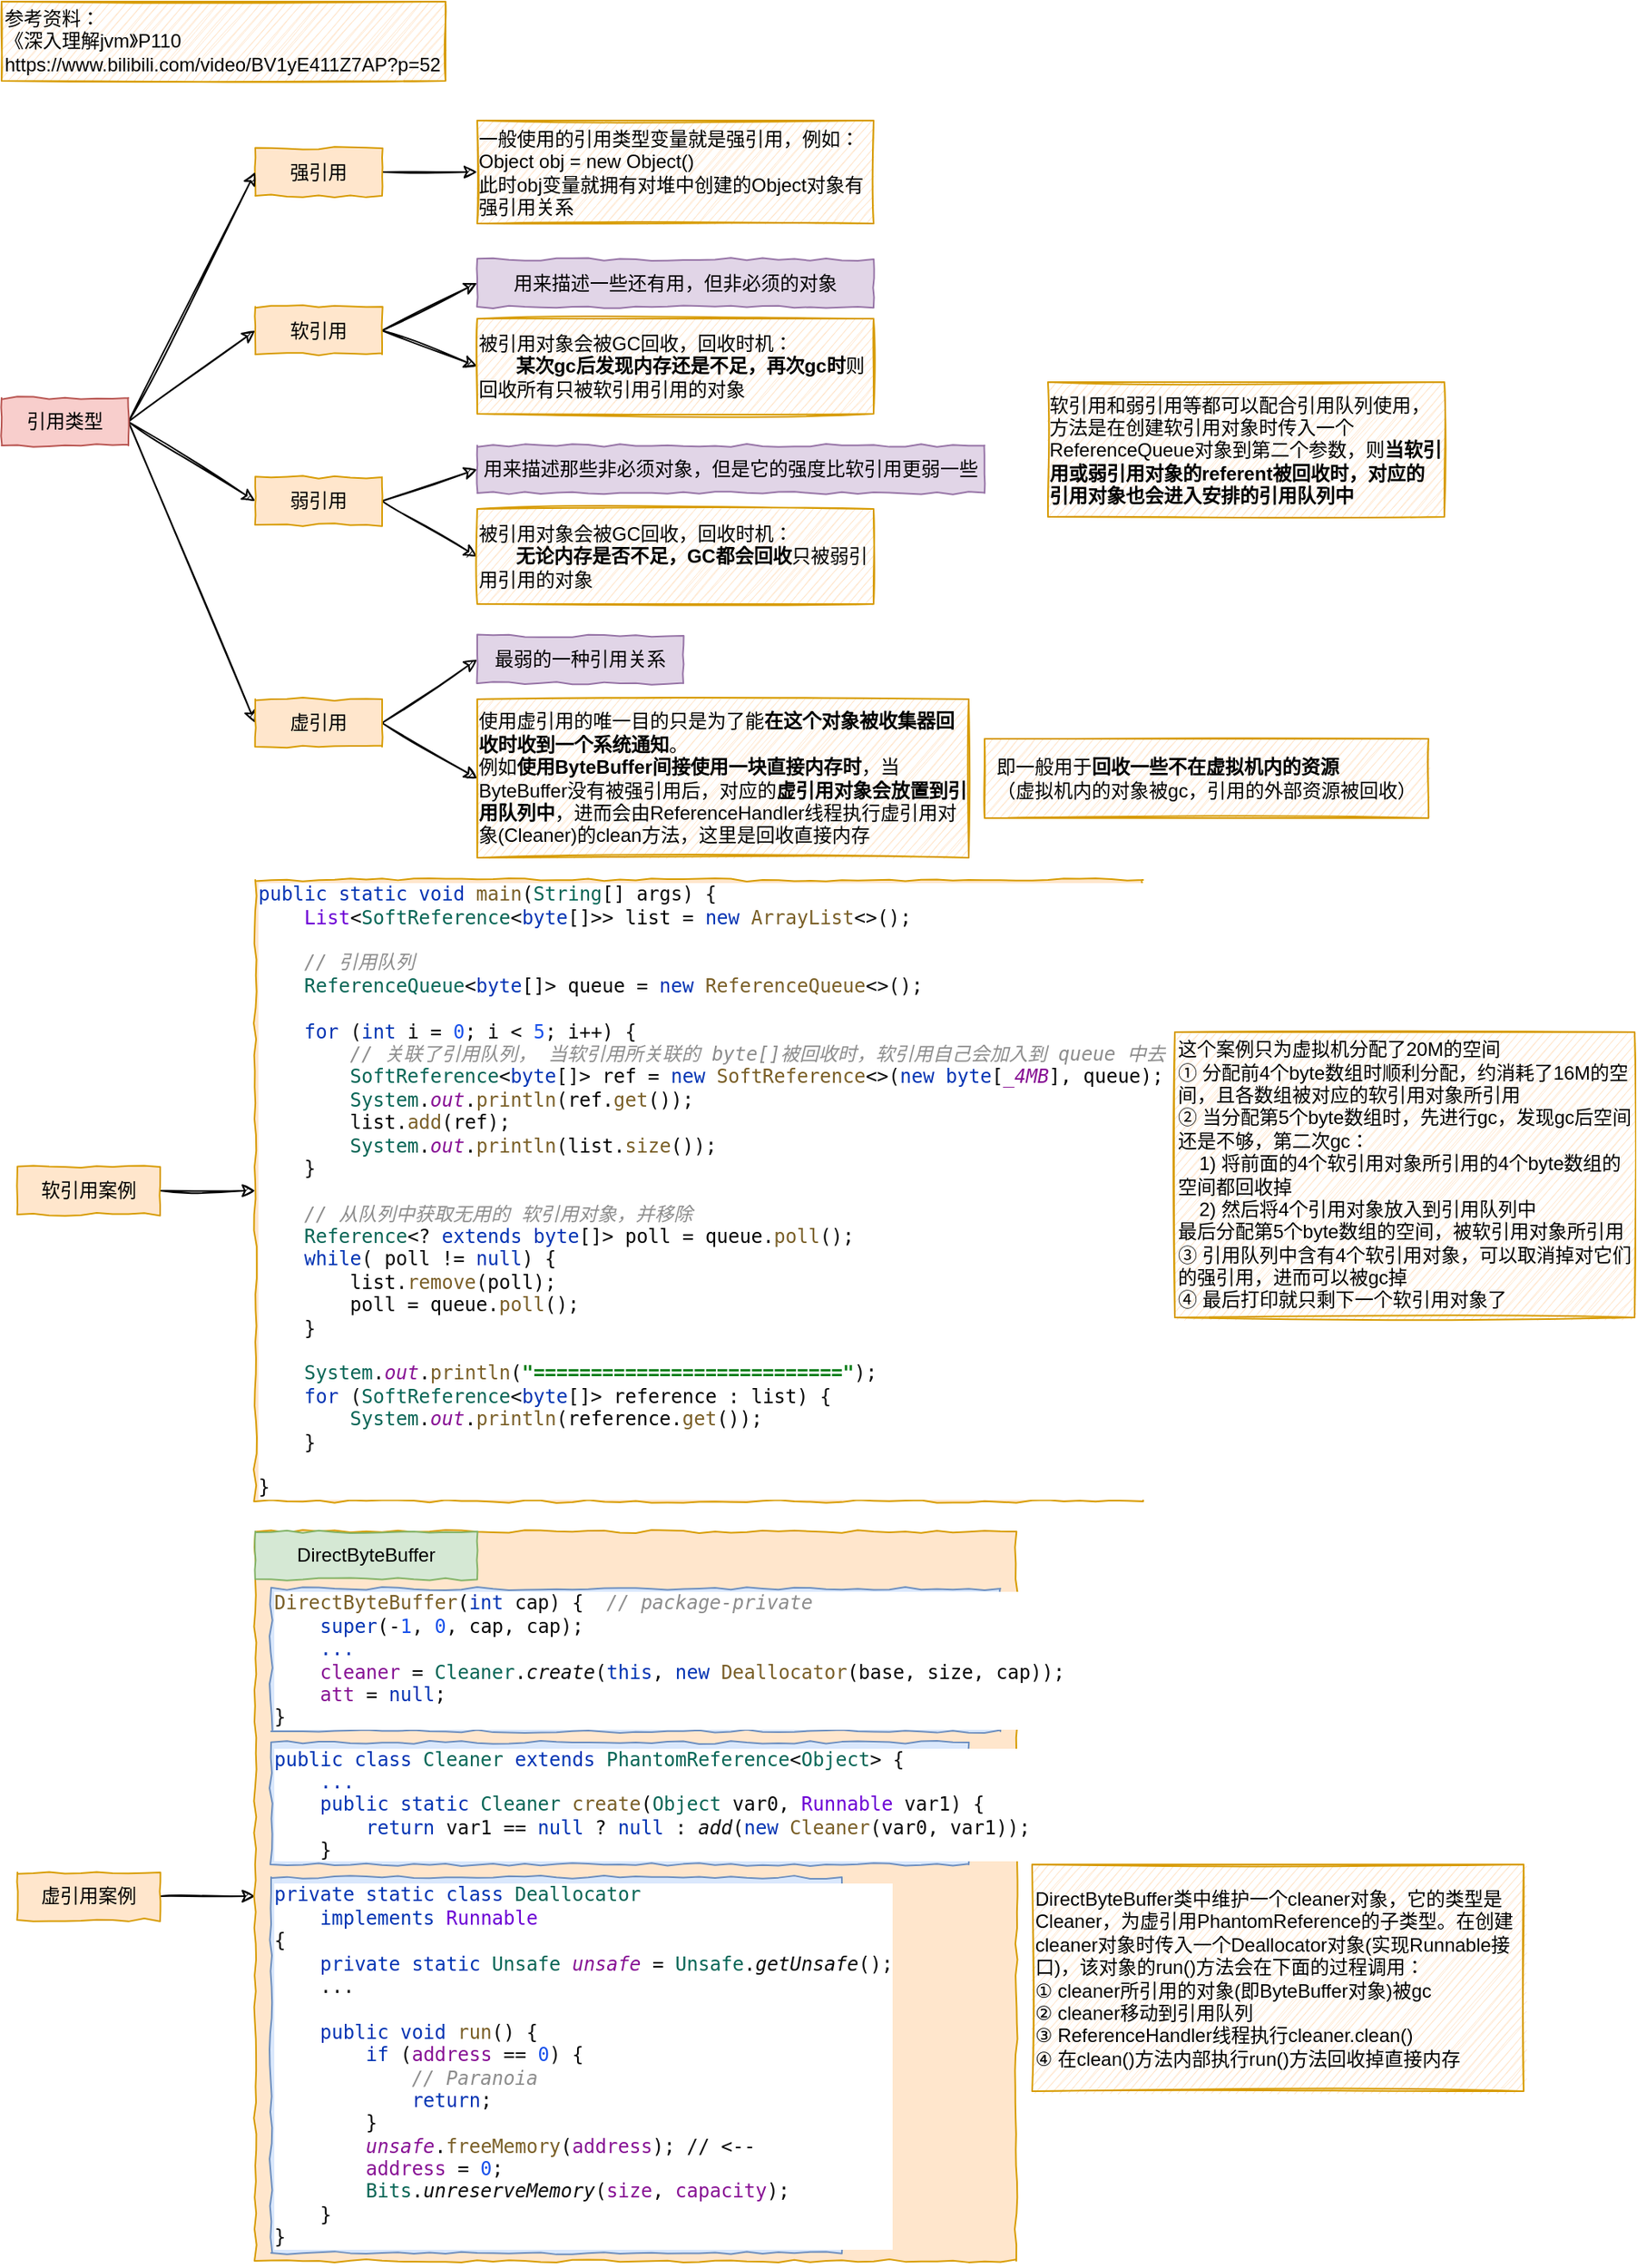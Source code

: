 <mxfile>
    <diagram id="hx34elsw-V2J5PnfQkFj" name="第 1 页">
        <mxGraphModel dx="964" dy="665" grid="1" gridSize="10" guides="1" tooltips="1" connect="1" arrows="1" fold="1" page="1" pageScale="1" pageWidth="827" pageHeight="1169" math="0" shadow="0">
            <root>
                <mxCell id="0"/>
                <mxCell id="1" parent="0"/>
                <mxCell id="4" style="edgeStyle=none;html=1;exitX=1;exitY=0.5;exitDx=0;exitDy=0;entryX=0;entryY=0.5;entryDx=0;entryDy=0;sketch=1;" parent="1" source="2" target="3" edge="1">
                    <mxGeometry relative="1" as="geometry"/>
                </mxCell>
                <mxCell id="2" value="强引用" style="rounded=0;whiteSpace=wrap;html=1;comic=1;fillColor=#ffe6cc;strokeColor=#d79b00;" parent="1" vertex="1">
                    <mxGeometry x="190" y="107.5" width="80" height="30" as="geometry"/>
                </mxCell>
                <mxCell id="3" value="&lt;div style=&quot;text-align: left&quot;&gt;&lt;span&gt;一般使用的引用类型变量就是强引用，例如：&lt;/span&gt;&lt;/div&gt;&lt;div style=&quot;text-align: left&quot;&gt;&lt;span&gt;Object obj = new Object()&lt;/span&gt;&lt;/div&gt;&lt;div style=&quot;text-align: left&quot;&gt;&lt;span&gt;此时obj变量就拥有对堆中创建的Object对象有强引用关系&lt;/span&gt;&lt;/div&gt;" style="rounded=0;whiteSpace=wrap;html=1;comic=1;fillColor=#ffe6cc;strokeColor=#d79b00;sketch=1;" parent="1" vertex="1">
                    <mxGeometry x="330" y="90" width="250" height="65" as="geometry"/>
                </mxCell>
                <mxCell id="6" style="edgeStyle=none;html=1;exitX=1;exitY=0.5;exitDx=0;exitDy=0;entryX=0;entryY=0.5;entryDx=0;entryDy=0;sketch=1;" parent="1" source="5" target="2" edge="1">
                    <mxGeometry relative="1" as="geometry"/>
                </mxCell>
                <mxCell id="14" style="edgeStyle=none;html=1;exitX=1;exitY=0.5;exitDx=0;exitDy=0;entryX=0;entryY=0.5;entryDx=0;entryDy=0;sketch=1;" parent="1" source="5" target="7" edge="1">
                    <mxGeometry relative="1" as="geometry"/>
                </mxCell>
                <mxCell id="15" style="edgeStyle=none;html=1;exitX=1;exitY=0.5;exitDx=0;exitDy=0;entryX=0;entryY=0.5;entryDx=0;entryDy=0;sketch=1;" parent="1" source="5" target="13" edge="1">
                    <mxGeometry relative="1" as="geometry"/>
                </mxCell>
                <mxCell id="21" style="edgeStyle=none;html=1;exitX=1;exitY=0.5;exitDx=0;exitDy=0;entryX=0;entryY=0.5;entryDx=0;entryDy=0;sketch=1;" parent="1" source="5" target="20" edge="1">
                    <mxGeometry relative="1" as="geometry"/>
                </mxCell>
                <mxCell id="5" value="引用类型" style="rounded=0;whiteSpace=wrap;html=1;comic=1;fillColor=#f8cecc;strokeColor=#b85450;" parent="1" vertex="1">
                    <mxGeometry x="30" y="265" width="80" height="30" as="geometry"/>
                </mxCell>
                <mxCell id="10" style="edgeStyle=none;html=1;exitX=1;exitY=0.5;exitDx=0;exitDy=0;entryX=0;entryY=0.5;entryDx=0;entryDy=0;sketch=1;" parent="1" source="7" target="9" edge="1">
                    <mxGeometry relative="1" as="geometry"/>
                </mxCell>
                <mxCell id="12" style="edgeStyle=none;html=1;exitX=1;exitY=0.5;exitDx=0;exitDy=0;entryX=0;entryY=0.5;entryDx=0;entryDy=0;sketch=1;" parent="1" source="7" target="11" edge="1">
                    <mxGeometry relative="1" as="geometry"/>
                </mxCell>
                <mxCell id="7" value="软引用" style="rounded=0;whiteSpace=wrap;html=1;comic=1;fillColor=#ffe6cc;strokeColor=#d79b00;" parent="1" vertex="1">
                    <mxGeometry x="190" y="207.5" width="80" height="30" as="geometry"/>
                </mxCell>
                <mxCell id="8" value="&lt;div&gt;参考资料：&lt;/div&gt;&lt;div&gt;《深入理解jvm》P110&lt;/div&gt;&lt;div&gt;https://www.bilibili.com/video/BV1yE411Z7AP?p=52&lt;br&gt;&lt;/div&gt;" style="rounded=0;whiteSpace=wrap;html=1;comic=1;fillColor=#ffe6cc;strokeColor=#d79b00;sketch=1;align=left;" parent="1" vertex="1">
                    <mxGeometry x="30" y="15" width="280" height="50" as="geometry"/>
                </mxCell>
                <mxCell id="9" value="&lt;div style=&quot;text-align: left&quot;&gt;被引用对象会被GC回收，回收时机：&lt;/div&gt;&lt;div style=&quot;text-align: left&quot;&gt;&amp;nbsp; &amp;nbsp; &amp;nbsp; &amp;nbsp;&lt;b&gt;某次gc后发现内存还是不足，再次gc时&lt;/b&gt;则回收所有只被软引用引用的对象&lt;/div&gt;" style="rounded=0;whiteSpace=wrap;html=1;comic=1;fillColor=#ffe6cc;strokeColor=#d79b00;sketch=1;" parent="1" vertex="1">
                    <mxGeometry x="330" y="215" width="250" height="60" as="geometry"/>
                </mxCell>
                <mxCell id="11" value="用来描述一些还有用，但非必须的对象" style="rounded=0;whiteSpace=wrap;html=1;comic=1;fillColor=#e1d5e7;strokeColor=#9673a6;" parent="1" vertex="1">
                    <mxGeometry x="330" y="177.5" width="250" height="30" as="geometry"/>
                </mxCell>
                <mxCell id="17" style="edgeStyle=none;html=1;exitX=1;exitY=0.5;exitDx=0;exitDy=0;entryX=0;entryY=0.5;entryDx=0;entryDy=0;sketch=1;" parent="1" source="13" target="16" edge="1">
                    <mxGeometry relative="1" as="geometry"/>
                </mxCell>
                <mxCell id="19" style="edgeStyle=none;html=1;exitX=1;exitY=0.5;exitDx=0;exitDy=0;entryX=0;entryY=0.5;entryDx=0;entryDy=0;sketch=1;" parent="1" source="13" target="18" edge="1">
                    <mxGeometry relative="1" as="geometry"/>
                </mxCell>
                <mxCell id="13" value="弱引用" style="rounded=0;whiteSpace=wrap;html=1;comic=1;fillColor=#ffe6cc;strokeColor=#d79b00;" parent="1" vertex="1">
                    <mxGeometry x="190" y="315" width="80" height="30" as="geometry"/>
                </mxCell>
                <mxCell id="16" value="用来描述那些非必须对象，但是它的强度比软引用更弱一些" style="rounded=0;whiteSpace=wrap;html=1;comic=1;fillColor=#e1d5e7;strokeColor=#9673a6;" parent="1" vertex="1">
                    <mxGeometry x="330" y="295" width="320" height="30" as="geometry"/>
                </mxCell>
                <mxCell id="18" value="&lt;div style=&quot;text-align: left&quot;&gt;被引用对象会被GC回收，回收时机：&lt;br&gt;&lt;/div&gt;&lt;div style=&quot;text-align: left&quot;&gt;&amp;nbsp; &amp;nbsp; &amp;nbsp; &amp;nbsp;&lt;b&gt;无论内存是否不足，GC都会回收&lt;/b&gt;只被弱引用引用的对象&lt;/div&gt;" style="rounded=0;whiteSpace=wrap;html=1;comic=1;fillColor=#ffe6cc;strokeColor=#d79b00;sketch=1;" parent="1" vertex="1">
                    <mxGeometry x="330" y="335" width="250" height="60" as="geometry"/>
                </mxCell>
                <mxCell id="24" style="edgeStyle=none;html=1;exitX=1;exitY=0.5;exitDx=0;exitDy=0;entryX=0;entryY=0.5;entryDx=0;entryDy=0;sketch=1;" parent="1" source="20" target="22" edge="1">
                    <mxGeometry relative="1" as="geometry"/>
                </mxCell>
                <mxCell id="25" style="edgeStyle=none;html=1;exitX=1;exitY=0.5;exitDx=0;exitDy=0;entryX=0;entryY=0.5;entryDx=0;entryDy=0;sketch=1;" parent="1" source="20" target="23" edge="1">
                    <mxGeometry relative="1" as="geometry"/>
                </mxCell>
                <mxCell id="20" value="虚引用" style="rounded=0;whiteSpace=wrap;html=1;comic=1;fillColor=#ffe6cc;strokeColor=#d79b00;" parent="1" vertex="1">
                    <mxGeometry x="190" y="455" width="80" height="30" as="geometry"/>
                </mxCell>
                <mxCell id="22" value="最弱的一种引用关系" style="rounded=0;whiteSpace=wrap;html=1;comic=1;fillColor=#e1d5e7;strokeColor=#9673a6;" parent="1" vertex="1">
                    <mxGeometry x="330" y="415" width="130" height="30" as="geometry"/>
                </mxCell>
                <mxCell id="23" value="&lt;div style=&quot;text-align: left&quot;&gt;使用虚引用的唯一目的只是为了能&lt;b&gt;在这个对象被收集器回收时收到一个系统通知&lt;/b&gt;。&lt;br&gt;&lt;/div&gt;&lt;div style=&quot;text-align: left&quot;&gt;例如&lt;b&gt;使用ByteBuffer间接使用一块直接内存时&lt;/b&gt;，当ByteBuffer没有被强引用后，对应的&lt;b&gt;虚引用对象会放置到引用队列中&lt;/b&gt;，进而会由ReferenceHandler线程执行虚引用对象(Cleaner)的clean方法，这里是回收直接内存&lt;/div&gt;" style="rounded=0;whiteSpace=wrap;html=1;comic=1;fillColor=#ffe6cc;strokeColor=#d79b00;sketch=1;" parent="1" vertex="1">
                    <mxGeometry x="330" y="455" width="310" height="100" as="geometry"/>
                </mxCell>
                <mxCell id="26" value="&lt;div style=&quot;text-align: left&quot;&gt;即一般用于&lt;b&gt;回收一些不在虚拟机内的资源&lt;/b&gt;&lt;/div&gt;&lt;div style=&quot;text-align: left&quot;&gt;（虚拟机内的对象被gc，引用的外部资源被回收）&lt;/div&gt;" style="rounded=0;whiteSpace=wrap;html=1;comic=1;fillColor=#ffe6cc;strokeColor=#d79b00;sketch=1;" parent="1" vertex="1">
                    <mxGeometry x="650" y="480" width="280" height="50" as="geometry"/>
                </mxCell>
                <mxCell id="31" style="edgeStyle=none;sketch=1;html=1;exitX=1;exitY=0.5;exitDx=0;exitDy=0;entryX=0;entryY=0.5;entryDx=0;entryDy=0;fontSize=11;" parent="1" source="28" target="30" edge="1">
                    <mxGeometry relative="1" as="geometry"/>
                </mxCell>
                <mxCell id="28" value="软引用案例" style="rounded=0;whiteSpace=wrap;html=1;comic=1;fillColor=#ffe6cc;strokeColor=#d79b00;" parent="1" vertex="1">
                    <mxGeometry x="40" y="750" width="90" height="30" as="geometry"/>
                </mxCell>
                <mxCell id="29" value="&lt;div style=&quot;text-align: left&quot;&gt;软引用和弱引用等都可以配合引用队列使用，方法是在创建软引用对象时传入一个ReferenceQueue对象到第二个参数，则&lt;b&gt;当软引用或弱引用对象的referent被回收时，对应的引用对象也会进入安排的引用队列中&lt;/b&gt;&lt;/div&gt;" style="rounded=0;whiteSpace=wrap;html=1;comic=1;fillColor=#ffe6cc;strokeColor=#d79b00;sketch=1;" parent="1" vertex="1">
                    <mxGeometry x="690" y="255" width="250" height="85" as="geometry"/>
                </mxCell>
                <mxCell id="30" value="&lt;pre style=&quot;background-color: rgb(255 , 255 , 255) ; color: rgb(8 , 8 , 8) ; font-family: &amp;#34;consolas&amp;#34; , monospace&quot;&gt;&lt;span style=&quot;color: #0033b3&quot;&gt;public static void &lt;/span&gt;&lt;span style=&quot;color: #795e26&quot;&gt;main&lt;/span&gt;(&lt;span style=&quot;color: #066555&quot;&gt;String&lt;/span&gt;[] args) {&lt;br&gt;    &lt;span style=&quot;color: #6c00d5&quot;&gt;List&lt;/span&gt;&amp;lt;&lt;span style=&quot;color: #066555&quot;&gt;SoftReference&lt;/span&gt;&amp;lt;&lt;span style=&quot;color: #0033b3&quot;&gt;byte&lt;/span&gt;[]&amp;gt;&amp;gt; &lt;span style=&quot;color: #000000&quot;&gt;list &lt;/span&gt;= &lt;span style=&quot;color: #0033b3&quot;&gt;new &lt;/span&gt;&lt;span style=&quot;color: #795e26&quot;&gt;ArrayList&lt;/span&gt;&amp;lt;&amp;gt;();&lt;br&gt;&lt;br&gt;    &lt;span style=&quot;color: #8c8c8c ; font-style: italic&quot;&gt;// &lt;/span&gt;&lt;span style=&quot;color: #8c8c8c ; font-style: italic ; font-family: &amp;#34;宋体&amp;#34; , monospace&quot;&gt;引用队列&lt;br&gt;&lt;/span&gt;&lt;span style=&quot;color: #8c8c8c ; font-style: italic ; font-family: &amp;#34;宋体&amp;#34; , monospace&quot;&gt;    &lt;/span&gt;&lt;span style=&quot;color: #066555&quot;&gt;ReferenceQueue&lt;/span&gt;&amp;lt;&lt;span style=&quot;color: #0033b3&quot;&gt;byte&lt;/span&gt;[]&amp;gt; &lt;span style=&quot;color: #000000&quot;&gt;queue &lt;/span&gt;= &lt;span style=&quot;color: #0033b3&quot;&gt;new &lt;/span&gt;&lt;span style=&quot;color: #795e26&quot;&gt;ReferenceQueue&lt;/span&gt;&amp;lt;&amp;gt;();&lt;br&gt;&lt;br&gt;    &lt;span style=&quot;color: #0033b3&quot;&gt;for &lt;/span&gt;(&lt;span style=&quot;color: #0033b3&quot;&gt;int &lt;/span&gt;i = &lt;span style=&quot;color: #1750eb&quot;&gt;0&lt;/span&gt;; i &amp;lt; &lt;span style=&quot;color: #1750eb&quot;&gt;5&lt;/span&gt;; i++) {&lt;br&gt;        &lt;span style=&quot;color: #8c8c8c ; font-style: italic&quot;&gt;// &lt;/span&gt;&lt;span style=&quot;color: #8c8c8c ; font-style: italic ; font-family: &amp;#34;宋体&amp;#34; , monospace&quot;&gt;关联了引用队列， 当软引用所关联的&lt;/span&gt;&lt;span style=&quot;color: #8c8c8c ; font-style: italic&quot;&gt; byte[]&lt;/span&gt;&lt;span style=&quot;color: #8c8c8c ; font-style: italic ; font-family: &amp;#34;宋体&amp;#34; , monospace&quot;&gt;被回收时，软引用自己会加入到&lt;/span&gt;&lt;span style=&quot;color: #8c8c8c ; font-style: italic&quot;&gt; queue &lt;/span&gt;&lt;span style=&quot;color: #8c8c8c ; font-style: italic ; font-family: &amp;#34;宋体&amp;#34; , monospace&quot;&gt;中去&lt;br&gt;&lt;/span&gt;&lt;span style=&quot;color: #8c8c8c ; font-style: italic ; font-family: &amp;#34;宋体&amp;#34; , monospace&quot;&gt;        &lt;/span&gt;&lt;span style=&quot;color: #066555&quot;&gt;SoftReference&lt;/span&gt;&amp;lt;&lt;span style=&quot;color: #0033b3&quot;&gt;byte&lt;/span&gt;[]&amp;gt; &lt;span style=&quot;color: #000000&quot;&gt;ref &lt;/span&gt;= &lt;span style=&quot;color: #0033b3&quot;&gt;new &lt;/span&gt;&lt;span style=&quot;color: #795e26&quot;&gt;SoftReference&lt;/span&gt;&amp;lt;&amp;gt;(&lt;span style=&quot;color: #0033b3&quot;&gt;new byte&lt;/span&gt;[&lt;span style=&quot;color: #871094 ; font-style: italic&quot;&gt;_4MB&lt;/span&gt;], &lt;span style=&quot;color: #000000&quot;&gt;queue&lt;/span&gt;);&lt;br&gt;        &lt;span style=&quot;color: #066555&quot;&gt;System&lt;/span&gt;.&lt;span style=&quot;color: #871094 ; font-style: italic&quot;&gt;out&lt;/span&gt;.&lt;span style=&quot;color: #795e26&quot;&gt;println&lt;/span&gt;(&lt;span style=&quot;color: #000000&quot;&gt;ref&lt;/span&gt;.&lt;span style=&quot;color: #795e26&quot;&gt;get&lt;/span&gt;());&lt;br&gt;        &lt;span style=&quot;color: #000000&quot;&gt;list&lt;/span&gt;.&lt;span style=&quot;color: #795e26&quot;&gt;add&lt;/span&gt;(&lt;span style=&quot;color: #000000&quot;&gt;ref&lt;/span&gt;);&lt;br&gt;        &lt;span style=&quot;color: #066555&quot;&gt;System&lt;/span&gt;.&lt;span style=&quot;color: #871094 ; font-style: italic&quot;&gt;out&lt;/span&gt;.&lt;span style=&quot;color: #795e26&quot;&gt;println&lt;/span&gt;(&lt;span style=&quot;color: #000000&quot;&gt;list&lt;/span&gt;.&lt;span style=&quot;color: #795e26&quot;&gt;size&lt;/span&gt;());&lt;br&gt;    }&lt;br&gt;&lt;br&gt;    &lt;span style=&quot;color: #8c8c8c ; font-style: italic&quot;&gt;// &lt;/span&gt;&lt;span style=&quot;color: #8c8c8c ; font-style: italic ; font-family: &amp;#34;宋体&amp;#34; , monospace&quot;&gt;从队列中获取无用的 软引用对象，并移除&lt;br&gt;&lt;/span&gt;&lt;span style=&quot;color: #8c8c8c ; font-style: italic ; font-family: &amp;#34;宋体&amp;#34; , monospace&quot;&gt;    &lt;/span&gt;&lt;span style=&quot;color: #066555&quot;&gt;Reference&lt;/span&gt;&amp;lt;? &lt;span style=&quot;color: #0033b3&quot;&gt;extends byte&lt;/span&gt;[]&amp;gt; poll = &lt;span style=&quot;color: #000000&quot;&gt;queue&lt;/span&gt;.&lt;span style=&quot;color: #795e26&quot;&gt;poll&lt;/span&gt;();&lt;br&gt;    &lt;span style=&quot;color: #0033b3&quot;&gt;while&lt;/span&gt;( poll != &lt;span style=&quot;color: #0033b3&quot;&gt;null&lt;/span&gt;) {&lt;br&gt;        &lt;span style=&quot;color: #000000&quot;&gt;list&lt;/span&gt;.&lt;span style=&quot;color: #795e26&quot;&gt;remove&lt;/span&gt;(poll);&lt;br&gt;        poll = &lt;span style=&quot;color: #000000&quot;&gt;queue&lt;/span&gt;.&lt;span style=&quot;color: #795e26&quot;&gt;poll&lt;/span&gt;();&lt;br&gt;    }&lt;br&gt;&lt;br&gt;    &lt;span style=&quot;color: #066555&quot;&gt;System&lt;/span&gt;.&lt;span style=&quot;color: #871094 ; font-style: italic&quot;&gt;out&lt;/span&gt;.&lt;span style=&quot;color: #795e26&quot;&gt;println&lt;/span&gt;(&lt;span style=&quot;color: #067d17 ; font-weight: bold&quot;&gt;&quot;===========================&quot;&lt;/span&gt;);&lt;br&gt;    &lt;span style=&quot;color: #0033b3&quot;&gt;for &lt;/span&gt;(&lt;span style=&quot;color: #066555&quot;&gt;SoftReference&lt;/span&gt;&amp;lt;&lt;span style=&quot;color: #0033b3&quot;&gt;byte&lt;/span&gt;[]&amp;gt; &lt;span style=&quot;color: #000000&quot;&gt;reference &lt;/span&gt;: &lt;span style=&quot;color: #000000&quot;&gt;list&lt;/span&gt;) {&lt;br&gt;        &lt;span style=&quot;color: #066555&quot;&gt;System&lt;/span&gt;.&lt;span style=&quot;color: #871094 ; font-style: italic&quot;&gt;out&lt;/span&gt;.&lt;span style=&quot;color: #795e26&quot;&gt;println&lt;/span&gt;(&lt;span style=&quot;color: #000000&quot;&gt;reference&lt;/span&gt;.&lt;span style=&quot;color: #795e26&quot;&gt;get&lt;/span&gt;());&lt;br&gt;    }&lt;br&gt;&lt;br&gt;}&lt;/pre&gt;" style="rounded=0;whiteSpace=wrap;html=1;comic=1;fillColor=#ffe6cc;strokeColor=#d79b00;align=left;" parent="1" vertex="1">
                    <mxGeometry x="190" y="569" width="560" height="392" as="geometry"/>
                </mxCell>
                <mxCell id="32" value="这个案例只为虚拟机分配了20M的空间&lt;br&gt;① 分配前4个byte数组时顺利分配，约消耗了16M的空间，且各数组被对应的软引用对象所引用&lt;br&gt;② 当分配第5个byte数组时，先进行gc，发现gc后空间还是不够，第二次gc：&lt;br&gt;&amp;nbsp; &amp;nbsp; 1) 将前面的4个软引用对象所引用的4个byte数组的空间都回收掉&lt;br&gt;&amp;nbsp; &amp;nbsp; 2) 然后将4个引用对象放入到引用队列中&lt;br&gt;最后分配第5个byte数组的空间，被软引用对象所引用&lt;br&gt;③ 引用队列中含有4个软引用对象，可以取消掉对它们的强引用，进而可以被gc掉&lt;br&gt;④ 最后打印就只剩下一个软引用对象了" style="rounded=0;whiteSpace=wrap;html=1;comic=1;fillColor=#ffe6cc;strokeColor=#d79b00;align=left;sketch=1;" parent="1" vertex="1">
                    <mxGeometry x="770" y="665" width="290" height="180" as="geometry"/>
                </mxCell>
                <mxCell id="38" style="edgeStyle=none;sketch=1;html=1;exitX=1;exitY=0.5;exitDx=0;exitDy=0;entryX=0;entryY=0.5;entryDx=0;entryDy=0;fontSize=11;" parent="1" source="33" target="34" edge="1">
                    <mxGeometry relative="1" as="geometry"/>
                </mxCell>
                <mxCell id="33" value="虚引用案例" style="rounded=0;whiteSpace=wrap;html=1;comic=1;fillColor=#ffe6cc;strokeColor=#d79b00;" parent="1" vertex="1">
                    <mxGeometry x="40" y="1195" width="90" height="30" as="geometry"/>
                </mxCell>
                <mxCell id="34" value="&lt;pre style=&quot;background-color: rgb(255 , 255 , 255) ; color: rgb(8 , 8 , 8) ; font-family: &amp;#34;consolas&amp;#34; , monospace ; font-size: 11px&quot;&gt;&lt;br&gt;&lt;/pre&gt;" style="rounded=0;whiteSpace=wrap;html=1;comic=1;fillColor=#ffe6cc;strokeColor=#d79b00;align=left;" parent="1" vertex="1">
                    <mxGeometry x="190" y="980" width="480" height="460" as="geometry"/>
                </mxCell>
                <mxCell id="35" value="&lt;pre style=&quot;background-color: rgb(255 , 255 , 255) ; font-family: &amp;#34;consolas&amp;#34; , monospace&quot;&gt;&lt;pre style=&quot;font-family: &amp;#34;consolas&amp;#34; , monospace&quot;&gt;&lt;span style=&quot;color: rgb(121 , 94 , 38)&quot;&gt;DirectByteBuffer&lt;/span&gt;&lt;font color=&quot;#080808&quot; style=&quot;font-size: 12px&quot;&gt;(&lt;/font&gt;&lt;span style=&quot;color: rgb(0 , 51 , 179)&quot;&gt;int &lt;/span&gt;&lt;font color=&quot;#080808&quot; style=&quot;font-size: 12px&quot;&gt;cap) {  &lt;/font&gt;&lt;span style=&quot;color: rgb(140 , 140 , 140) ; font-style: italic&quot;&gt;// package-private&lt;/span&gt;&lt;span style=&quot;color: rgb(140 , 140 , 140) ; font-style: italic&quot;&gt;&lt;br&gt;&lt;/span&gt;&lt;span style=&quot;color: rgb(140 , 140 , 140) ; font-style: italic&quot;&gt;    &lt;/span&gt;&lt;span style=&quot;color: rgb(0 , 51 , 179)&quot;&gt;super&lt;/span&gt;&lt;font color=&quot;#080808&quot; style=&quot;font-size: 12px&quot;&gt;(-&lt;/font&gt;&lt;span style=&quot;color: rgb(23 , 80 , 235)&quot;&gt;1&lt;/span&gt;&lt;font color=&quot;#080808&quot; style=&quot;font-size: 12px&quot;&gt;, &lt;/font&gt;&lt;span style=&quot;color: rgb(23 , 80 , 235)&quot;&gt;0&lt;/span&gt;&lt;font color=&quot;#080808&quot; style=&quot;font-size: 12px&quot;&gt;, cap, cap);&lt;br&gt;    &lt;/font&gt;&lt;font color=&quot;#0033b3&quot; style=&quot;font-size: 12px&quot;&gt;...&lt;/font&gt;&lt;font color=&quot;#080808&quot; style=&quot;font-size: 12px&quot;&gt;&lt;br&gt;    &lt;/font&gt;&lt;span style=&quot;color: rgb(135 , 16 , 148)&quot;&gt;cleaner &lt;/span&gt;&lt;font color=&quot;#080808&quot; style=&quot;font-size: 12px&quot;&gt;= &lt;/font&gt;&lt;span style=&quot;color: rgb(6 , 101 , 85)&quot;&gt;Cleaner&lt;/span&gt;&lt;font color=&quot;#080808&quot; style=&quot;font-size: 12px&quot;&gt;.&lt;/font&gt;&lt;span style=&quot;color: rgb(8 , 8 , 8) ; font-style: italic&quot;&gt;create&lt;/span&gt;&lt;font color=&quot;#080808&quot; style=&quot;font-size: 12px&quot;&gt;(&lt;/font&gt;&lt;span style=&quot;color: rgb(0 , 51 , 179)&quot;&gt;this&lt;/span&gt;&lt;font color=&quot;#080808&quot; style=&quot;font-size: 12px&quot;&gt;, &lt;/font&gt;&lt;span style=&quot;color: rgb(0 , 51 , 179)&quot;&gt;new &lt;/span&gt;&lt;span style=&quot;color: rgb(121 , 94 , 38)&quot;&gt;Deallocator&lt;/span&gt;&lt;font color=&quot;#080808&quot; style=&quot;font-size: 12px&quot;&gt;(base, &lt;/font&gt;&lt;span style=&quot;color: rgb(0 , 0 , 0)&quot;&gt;size&lt;/span&gt;&lt;font color=&quot;#080808&quot; style=&quot;font-size: 12px&quot;&gt;, cap));&lt;br&gt;    &lt;/font&gt;&lt;span style=&quot;color: rgb(135 , 16 , 148)&quot;&gt;att &lt;/span&gt;&lt;font color=&quot;#080808&quot; style=&quot;font-size: 12px&quot;&gt;= &lt;/font&gt;&lt;span style=&quot;color: rgb(0 , 51 , 179)&quot;&gt;null&lt;/span&gt;&lt;font color=&quot;#080808&quot; style=&quot;font-size: 12px&quot;&gt;;&lt;br&gt;}&lt;/font&gt;&lt;/pre&gt;&lt;/pre&gt;" style="rounded=0;whiteSpace=wrap;html=1;comic=1;fillColor=#dae8fc;strokeColor=#6c8ebf;align=left;" parent="1" vertex="1">
                    <mxGeometry x="200" y="1016" width="460" height="90" as="geometry"/>
                </mxCell>
                <mxCell id="36" value="&lt;pre style=&quot;background-color: rgb(255 , 255 , 255) ; font-family: &amp;#34;consolas&amp;#34; , monospace ; font-size: 11px&quot;&gt;&lt;pre style=&quot;font-family: &amp;#34;consolas&amp;#34; , monospace ; font-size: 12px&quot;&gt;&lt;pre style=&quot;font-family: &amp;#34;consolas&amp;#34; , monospace&quot;&gt;&lt;span style=&quot;color: rgb(8 , 8 , 8)&quot;&gt;&lt;span style=&quot;color: #0033b3&quot;&gt;public class &lt;/span&gt;&lt;span style=&quot;color: #066555&quot;&gt;Cleaner &lt;/span&gt;&lt;span style=&quot;color: #0033b3&quot;&gt;extends &lt;/span&gt;&lt;span style=&quot;color: #066555&quot;&gt;PhantomReference&lt;/span&gt;&amp;lt;&lt;span style=&quot;color: #066555&quot;&gt;Object&lt;/span&gt;&amp;gt; {&lt;br&gt;    &lt;/span&gt;&lt;font color=&quot;#0033b3&quot; style=&quot;font-size: 12px&quot;&gt;...&lt;/font&gt;&lt;font color=&quot;#080808&quot; style=&quot;font-size: 12px&quot;&gt;&lt;br&gt;    &lt;/font&gt;&lt;span style=&quot;color: rgb(0 , 51 , 179)&quot;&gt;public static &lt;/span&gt;&lt;span style=&quot;color: rgb(6 , 101 , 85)&quot;&gt;Cleaner &lt;/span&gt;&lt;span style=&quot;color: rgb(121 , 94 , 38)&quot;&gt;create&lt;/span&gt;&lt;font color=&quot;#080808&quot; style=&quot;font-size: 12px&quot;&gt;(&lt;/font&gt;&lt;span style=&quot;color: rgb(6 , 101 , 85)&quot;&gt;Object &lt;/span&gt;&lt;font color=&quot;#080808&quot; style=&quot;font-size: 12px&quot;&gt;var0, &lt;/font&gt;&lt;span style=&quot;color: rgb(108 , 0 , 213)&quot;&gt;Runnable &lt;/span&gt;&lt;font color=&quot;#080808&quot; style=&quot;font-size: 12px&quot;&gt;var1) {&lt;br&gt;        &lt;/font&gt;&lt;span style=&quot;color: rgb(0 , 51 , 179)&quot;&gt;return &lt;/span&gt;&lt;font color=&quot;#080808&quot; style=&quot;font-size: 12px&quot;&gt;var1 == &lt;/font&gt;&lt;span style=&quot;color: rgb(0 , 51 , 179)&quot;&gt;null &lt;/span&gt;&lt;font color=&quot;#080808&quot; style=&quot;font-size: 12px&quot;&gt;? &lt;/font&gt;&lt;span style=&quot;color: rgb(0 , 51 , 179)&quot;&gt;null &lt;/span&gt;&lt;font color=&quot;#080808&quot; style=&quot;font-size: 12px&quot;&gt;: &lt;/font&gt;&lt;span style=&quot;color: rgb(8 , 8 , 8) ; font-style: italic&quot;&gt;add&lt;/span&gt;&lt;font color=&quot;#080808&quot; style=&quot;font-size: 12px&quot;&gt;(&lt;/font&gt;&lt;span style=&quot;color: rgb(0 , 51 , 179)&quot;&gt;new &lt;/span&gt;&lt;span style=&quot;color: rgb(121 , 94 , 38)&quot;&gt;Cleaner&lt;/span&gt;&lt;font color=&quot;#080808&quot; style=&quot;font-size: 12px&quot;&gt;(var0, var1));&lt;br&gt;    }&lt;/font&gt;&lt;/pre&gt;&lt;/pre&gt;&lt;/pre&gt;" style="rounded=0;whiteSpace=wrap;html=1;comic=1;fillColor=#dae8fc;strokeColor=#6c8ebf;align=left;" parent="1" vertex="1">
                    <mxGeometry x="200" y="1113" width="440" height="77" as="geometry"/>
                </mxCell>
                <mxCell id="37" value="&lt;pre style=&quot;background-color: rgb(255 , 255 , 255) ; font-family: &amp;#34;consolas&amp;#34; , monospace ; font-size: 11px&quot;&gt;&lt;pre style=&quot;font-family: &amp;#34;consolas&amp;#34; , monospace&quot;&gt;&lt;pre style=&quot;font-family: &amp;#34;consolas&amp;#34; , monospace ; font-size: 12px&quot;&gt;&lt;pre style=&quot;color: rgb(8 , 8 , 8) ; font-family: &amp;#34;consolas&amp;#34; , monospace&quot;&gt;&lt;span style=&quot;color: #0033b3&quot;&gt;private static class &lt;/span&gt;&lt;span style=&quot;color: #066555&quot;&gt;Deallocator&lt;br&gt;&lt;/span&gt;&lt;span style=&quot;color: #066555&quot;&gt;    &lt;/span&gt;&lt;span style=&quot;color: #0033b3&quot;&gt;implements &lt;/span&gt;&lt;span style=&quot;color: #6c00d5&quot;&gt;Runnable&lt;br&gt;&lt;/span&gt;{&lt;br&gt;    &lt;span style=&quot;color: #0033b3&quot;&gt;private static &lt;/span&gt;&lt;span style=&quot;color: #066555&quot;&gt;Unsafe &lt;/span&gt;&lt;span style=&quot;color: #871094 ; font-style: italic&quot;&gt;unsafe &lt;/span&gt;= &lt;span style=&quot;color: #066555&quot;&gt;Unsafe&lt;/span&gt;.&lt;span style=&quot;font-style: italic&quot;&gt;getUnsafe&lt;/span&gt;();&lt;br&gt;    ...&lt;br&gt;&lt;br&gt;    &lt;span style=&quot;color: #0033b3&quot;&gt;public void &lt;/span&gt;&lt;span style=&quot;color: #795e26&quot;&gt;run&lt;/span&gt;() {&lt;br&gt;        &lt;span style=&quot;color: #0033b3&quot;&gt;if &lt;/span&gt;(&lt;span style=&quot;color: #871094&quot;&gt;address &lt;/span&gt;== &lt;span style=&quot;color: #1750eb&quot;&gt;0&lt;/span&gt;) {&lt;br&gt;            &lt;span style=&quot;color: #8c8c8c ; font-style: italic&quot;&gt;// Paranoia&lt;br&gt;&lt;/span&gt;&lt;span style=&quot;color: #8c8c8c ; font-style: italic&quot;&gt;            &lt;/span&gt;&lt;span style=&quot;color: #0033b3&quot;&gt;return&lt;/span&gt;;&lt;br&gt;        }&lt;br&gt;        &lt;span style=&quot;color: #871094 ; font-style: italic&quot;&gt;unsafe&lt;/span&gt;.&lt;span style=&quot;color: #795e26&quot;&gt;freeMemory&lt;/span&gt;(&lt;span style=&quot;color: #871094&quot;&gt;address&lt;/span&gt;); // &amp;lt;--&lt;br&gt;        &lt;span style=&quot;color: #871094&quot;&gt;address &lt;/span&gt;= &lt;span style=&quot;color: #1750eb&quot;&gt;0&lt;/span&gt;;&lt;br&gt;        &lt;span style=&quot;color: #066555&quot;&gt;Bits&lt;/span&gt;.&lt;span style=&quot;font-style: italic&quot;&gt;unreserveMemory&lt;/span&gt;(&lt;span style=&quot;color: #871094&quot;&gt;size&lt;/span&gt;, &lt;span style=&quot;color: #871094&quot;&gt;capacity&lt;/span&gt;);&lt;br&gt;    }&lt;br&gt;}&lt;/pre&gt;&lt;/pre&gt;&lt;/pre&gt;&lt;/pre&gt;" style="rounded=0;whiteSpace=wrap;html=1;comic=1;fillColor=#dae8fc;strokeColor=#6c8ebf;align=left;" parent="1" vertex="1">
                    <mxGeometry x="200" y="1198" width="360" height="237" as="geometry"/>
                </mxCell>
                <mxCell id="39" value="DirectByteBuffer" style="rounded=0;whiteSpace=wrap;html=1;comic=1;fillColor=#d5e8d4;strokeColor=#82b366;" parent="1" vertex="1">
                    <mxGeometry x="190" y="980" width="140" height="30" as="geometry"/>
                </mxCell>
                <mxCell id="40" value="DirectByteBuffer类中维护一个cleaner对象，它的类型是Cleaner，为虚引用PhantomReference的子类型。在创建cleaner对象时传入一个Deallocator对象(实现Runnable接口)，该对象的run()方法会在下面的过程调用：&lt;br&gt;① cleaner所引用的对象(即ByteBuffer对象)被gc&lt;br&gt;② cleaner移动到引用队列&lt;br&gt;③ ReferenceHandler线程执行cleaner.clean()&lt;br&gt;④ 在clean()方法内部执行run()方法回收掉直接内存" style="rounded=0;whiteSpace=wrap;html=1;comic=1;fillColor=#ffe6cc;strokeColor=#d79b00;align=left;sketch=1;" parent="1" vertex="1">
                    <mxGeometry x="680" y="1190" width="310" height="143" as="geometry"/>
                </mxCell>
            </root>
        </mxGraphModel>
    </diagram>
</mxfile>